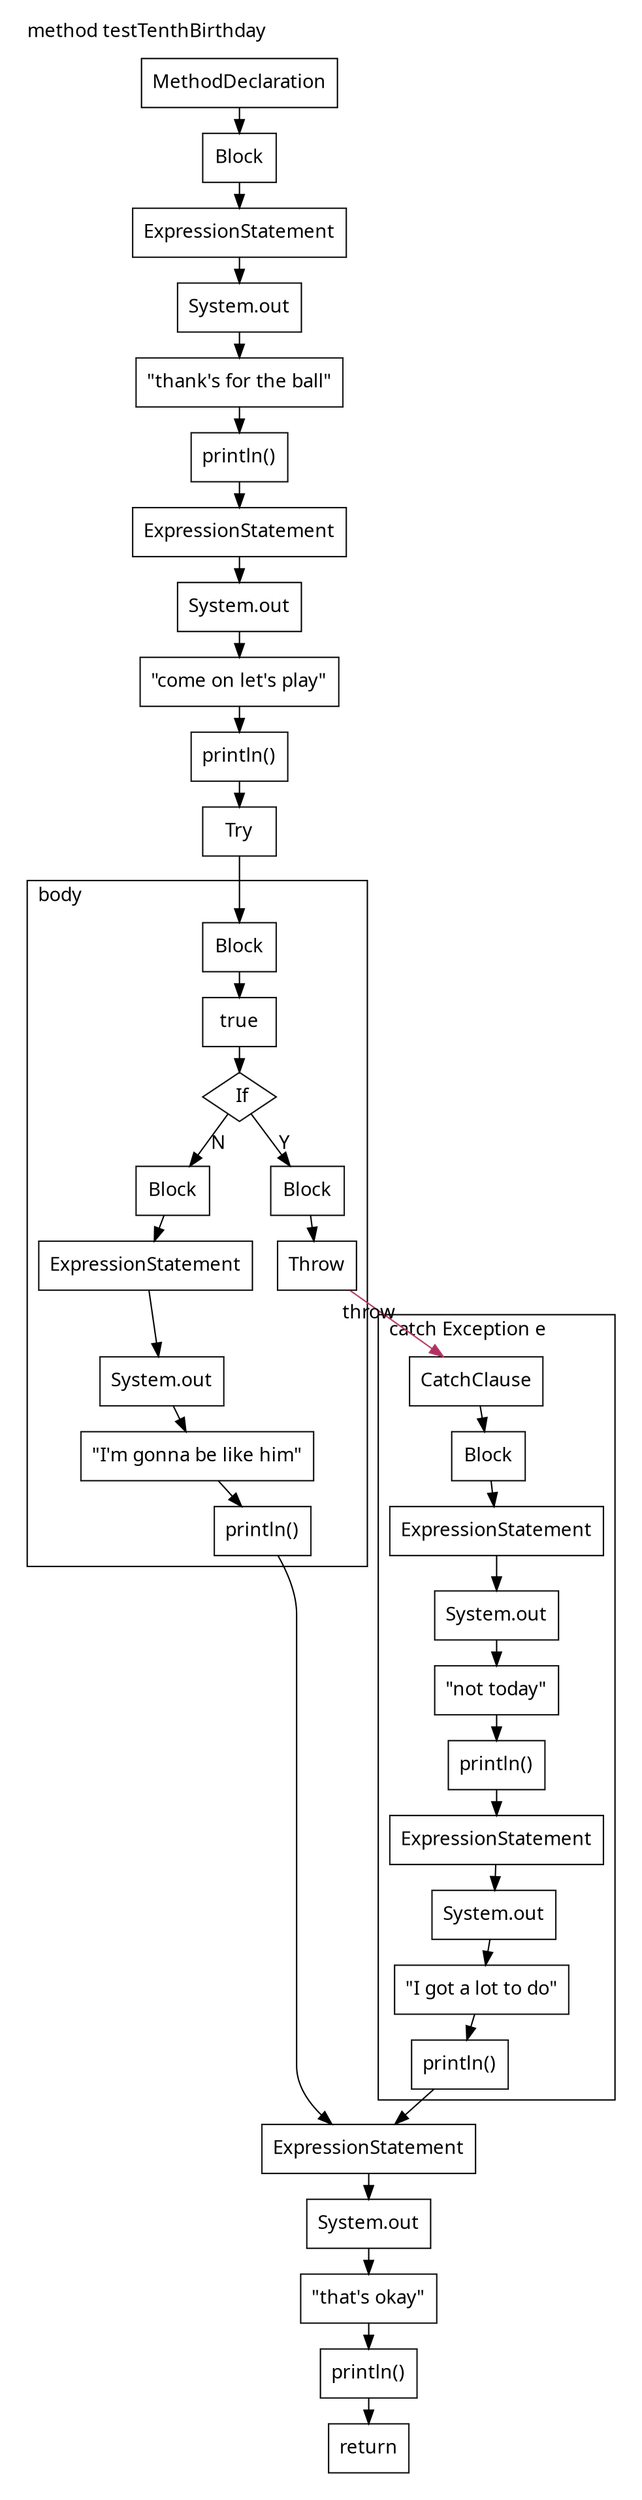 digraph G {
  node [
    shape = rect;
    fontname = "Handlee";
  ]
  edge [
    fontname = "Handlee";
  ]
  bgcolor = transparent;
  fontname = "Handlee";
  compound = true;
  s_9 [
    class = "methodDeclaration";
    label = "MethodDeclaration";
    fillcolor = white;
    style = filled;
  ];
  s_9_3 [
    class = "block";
    label = "Block";
    fillcolor = white;
    style = filled;
  ];
  s_10 [
    class = "expressionStatement";
    label = "ExpressionStatement";
    fillcolor = white;
    style = filled;
  ];
  s_10_2 [
    class = "methodInvocation";
    label = "println()";
    fillcolor = white;
    style = filled;
  ];
  s_10_3 [
    class = "qualifiedName";
    label = "System.out";
    fillcolor = white;
    style = filled;
  ];
  s_10_7 [
    class = "stringLiteral literal";
    label = "\"thank's for the ball\"";
    fillcolor = white;
    style = filled;
  ];
  s_11 [
    class = "expressionStatement";
    label = "ExpressionStatement";
    fillcolor = white;
    style = filled;
  ];
  s_11_2 [
    class = "methodInvocation";
    label = "println()";
    fillcolor = white;
    style = filled;
  ];
  s_11_3 [
    class = "qualifiedName";
    label = "System.out";
    fillcolor = white;
    style = filled;
  ];
  s_11_7 [
    class = "stringLiteral literal";
    label = "\"come on let's play\"";
    fillcolor = white;
    style = filled;
  ];
  s_12 [
    class = "try";
    label = "Try";
    fillcolor = white;
    style = filled;
  ];
  s_12_2 [
    class = "tryBody block";
    label = "Block";
    fillcolor = white;
    style = filled;
  ];
  if_13 [
    class = "if";
    label = " If";
    fillcolor = white;
    shape = diamond;
    style = filled;
  ];
  s_13 [
    class = "booleanLiteral literal";
    label = "true";
    fillcolor = white;
    style = filled;
  ];
  s_13_2 [
    class = "block";
    label = "Block";
    fillcolor = white;
    style = filled;
  ];
  s_14 [
    class = "throw";
    label = "Throw";
    fillcolor = white;
    style = filled;
  ];
  s_15 [
    class = "block";
    label = "Block";
    fillcolor = white;
    style = filled;
  ];
  s_16 [
    class = "expressionStatement";
    label = "ExpressionStatement";
    fillcolor = white;
    style = filled;
  ];
  s_16_2 [
    class = "methodInvocation";
    label = "println()";
    fillcolor = white;
    style = filled;
  ];
  s_16_3 [
    class = "qualifiedName";
    label = "System.out";
    fillcolor = white;
    style = filled;
  ];
  s_16_7 [
    class = "stringLiteral literal";
    label = "\"I'm gonna be like him\"";
    fillcolor = white;
    style = filled;
  ];
  s_18 [
    class = "catchClause catch";
    label = "CatchClause";
    fillcolor = white;
    style = filled;
  ];
  s_18_5 [
    class = "block";
    label = "Block";
    fillcolor = white;
    style = filled;
  ];
  s_19 [
    class = "expressionStatement";
    label = "ExpressionStatement";
    fillcolor = white;
    style = filled;
  ];
  s_19_2 [
    class = "methodInvocation";
    label = "println()";
    fillcolor = white;
    style = filled;
  ];
  s_19_3 [
    class = "qualifiedName";
    label = "System.out";
    fillcolor = white;
    style = filled;
  ];
  s_19_7 [
    class = "stringLiteral literal";
    label = "\"not today\"";
    fillcolor = white;
    style = filled;
  ];
  s_20 [
    class = "expressionStatement";
    label = "ExpressionStatement";
    fillcolor = white;
    style = filled;
  ];
  s_20_2 [
    class = "methodInvocation";
    label = "println()";
    fillcolor = white;
    style = filled;
  ];
  s_20_3 [
    class = "qualifiedName";
    label = "System.out";
    fillcolor = white;
    style = filled;
  ];
  s_20_7 [
    class = "stringLiteral literal";
    label = "\"I got a lot to do\"";
    fillcolor = white;
    style = filled;
  ];
  s_22 [
    class = "expressionStatement";
    label = "ExpressionStatement";
    fillcolor = white;
    style = filled;
  ];
  s_22_2 [
    class = "methodInvocation";
    label = "println()";
    fillcolor = white;
    style = filled;
  ];
  s_22_3 [
    class = "qualifiedName";
    label = "System.out";
    fillcolor = white;
    style = filled;
  ];
  s_22_7 [
    class = "stringLiteral literal";
    label = "\"that's okay\"";
    fillcolor = white;
    style = filled;
  ];
  m_23 [
    class = "method end";
    label = "return";
    fillcolor = white;
    style = filled;
  ];
  s_9 -> s_9_3;
  s_9_3 -> s_10;
  s_10 -> s_10_3;
  s_10_3 -> s_10_7;
  s_10_7 -> s_10_2;
  s_10_2 -> s_11;
  s_11 -> s_11_3;
  s_11_3 -> s_11_7;
  s_11_7 -> s_11_2;
  s_11_2 -> s_12;
  s_12 -> s_12_2;
  s_12_2 -> s_13;
  s_13 -> if_13;
  if_13 -> s_13_2 [
    label="Y";
  ];
  if_13 -> s_15 [
    label="N";
  ];
  s_13_2 -> s_14;
  s_15 -> s_16;
  s_16 -> s_16_3;
  s_16_3 -> s_16_7;
  s_16_7 -> s_16_2;
  s_14 -> s_18 [
    color = maroon;
    xlabel = "throw";
  ];
  s_18 -> s_18_5;
  s_18_5 -> s_19;
  s_19 -> s_19_3;
  s_19_3 -> s_19_7;
  s_19_7 -> s_19_2;
  s_19_2 -> s_20;
  s_20 -> s_20_3;
  s_20_3 -> s_20_7;
  s_20_7 -> s_20_2;
  s_16_2 -> s_22;
  s_20_2 -> s_22;
  s_22 -> s_22_3;
  s_22_3 -> s_22_7;
  s_22_7 -> s_22_2;
  s_22_2 -> m_23;

  subgraph cluster_m_9 {
    label="method testTenthBirthday";
    labeljust = "l";
    ranksep = 0.5;
    pencolor = transparent;
    s_9; s_9_3; s_10; s_10_2; s_10_3; s_10_7; s_11; s_11_2; s_11_3; s_11_7; s_12; s_22; s_22_2; s_22_3; s_22_7; m_23;
    subgraph cluster_t_body_12 {
      label="body";
      labeljust = "l";
      ranksep = 0.5;
      pencolor = black;
      s_12_2; if_13; s_13; s_13_2; s_14; s_15; s_16; s_16_2; s_16_3; s_16_7;
    }
    subgraph cluster_t_catch_18 {
      label="catch Exception e";
      labeljust = "l";
      ranksep = 0.5;
      pencolor = black;
      s_18; s_18_5; s_19; s_19_2; s_19_3; s_19_7; s_20; s_20_2; s_20_3; s_20_7;
    }
  }
}

